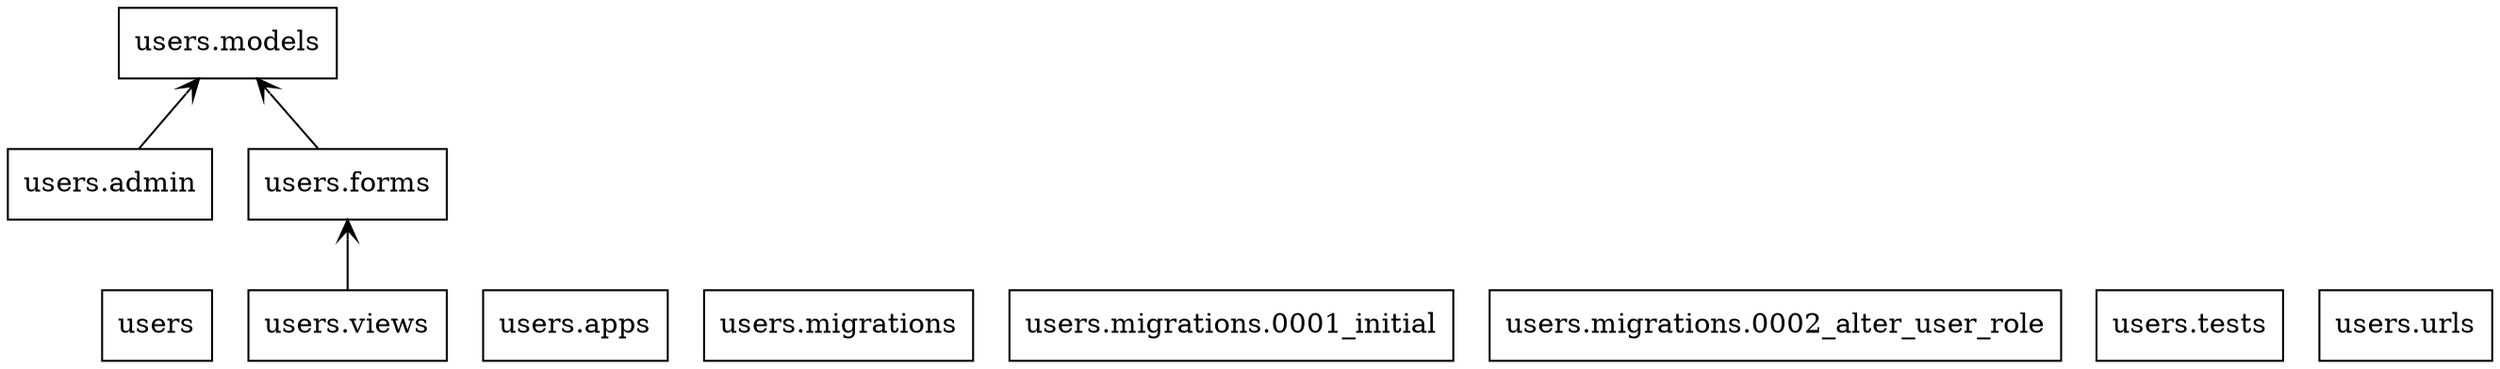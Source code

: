 digraph "packages" {
rankdir=BT
charset="utf-8"
"users" [color="black", label=<users>, shape="box", style="solid"];
"users.admin" [color="black", label=<users.admin>, shape="box", style="solid"];
"users.apps" [color="black", label=<users.apps>, shape="box", style="solid"];
"users.forms" [color="black", label=<users.forms>, shape="box", style="solid"];
"users.migrations" [color="black", label=<users.migrations>, shape="box", style="solid"];
"users.migrations.0001_initial" [color="black", label=<users.migrations.0001_initial>, shape="box", style="solid"];
"users.migrations.0002_alter_user_role" [color="black", label=<users.migrations.0002_alter_user_role>, shape="box", style="solid"];
"users.models" [color="black", label=<users.models>, shape="box", style="solid"];
"users.tests" [color="black", label=<users.tests>, shape="box", style="solid"];
"users.urls" [color="black", label=<users.urls>, shape="box", style="solid"];
"users.views" [color="black", label=<users.views>, shape="box", style="solid"];
"users.admin" -> "users.models" [arrowhead="open", arrowtail="none"];
"users.forms" -> "users.models" [arrowhead="open", arrowtail="none"];
"users.views" -> "users.forms" [arrowhead="open", arrowtail="none"];
}
